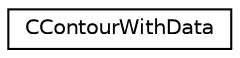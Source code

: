 digraph "Graphical Class Hierarchy"
{
  edge [fontname="Helvetica",fontsize="10",labelfontname="Helvetica",labelfontsize="10"];
  node [fontname="Helvetica",fontsize="10",shape=record];
  rankdir="LR";
  Node1 [label="CContourWithData",height=0.2,width=0.4,color="black", fillcolor="white", style="filled",URL="$classCContourWithData.html"];
}
